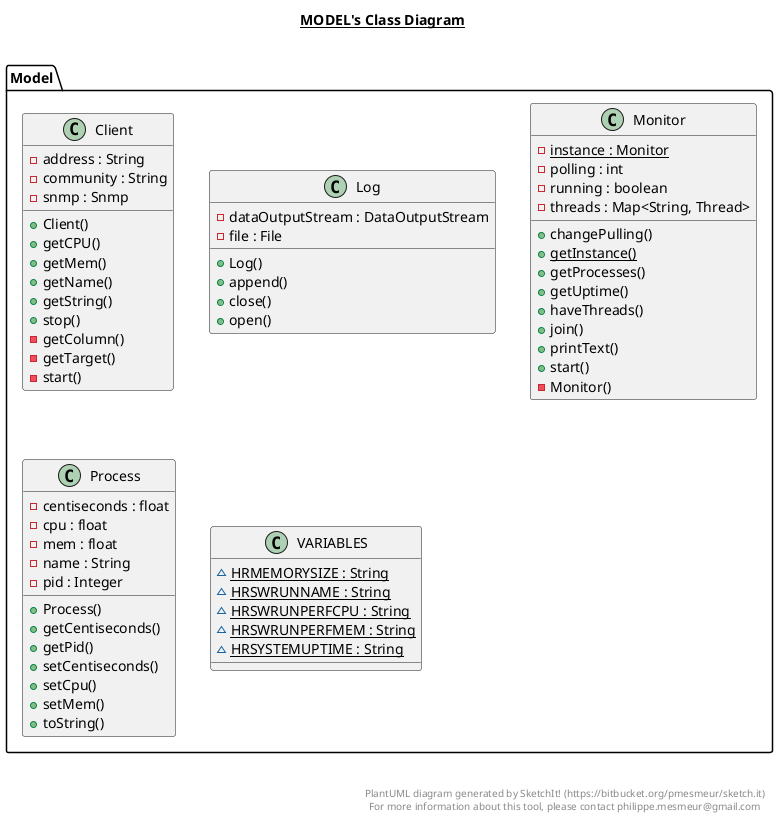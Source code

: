 @startuml

title __MODEL's Class Diagram__\n


      class Model.Client {
          - address : String
          - community : String
          - snmp : Snmp
          + Client()
          + getCPU()
          + getMem()
          + getName()
          + getString()
          + stop()
          - getColumn()
          - getTarget()
          - start()
      }
  

      class Model.Log {
          - dataOutputStream : DataOutputStream
          - file : File
          + Log()
          + append()
          + close()
          + open()
      }
  

      class Model.Monitor {
          {static} - instance : Monitor
          - polling : int
          - running : boolean
          - threads : Map<String, Thread>
          + changePulling()
          {static} + getInstance()
          + getProcesses()
          + getUptime()
          + haveThreads()
          + join()
          + printText()
          + start()
          - Monitor()
      }
  

      class Model.Process {
          - centiseconds : float
          - cpu : float
          - mem : float
          - name : String
          - pid : Integer
          + Process()
          + getCentiseconds()
          + getPid()
          + setCentiseconds()
          + setCpu()
          + setMem()
          + toString()
      }
  

      class Model.VARIABLES {
          {static} ~ HRMEMORYSIZE : String
          {static} ~ HRSWRUNNAME : String
          {static} ~ HRSWRUNPERFCPU : String
          {static} ~ HRSWRUNPERFMEM : String
          {static} ~ HRSYSTEMUPTIME : String
      }
  



right footer


PlantUML diagram generated by SketchIt! (https://bitbucket.org/pmesmeur/sketch.it)
For more information about this tool, please contact philippe.mesmeur@gmail.com
endfooter

@enduml
